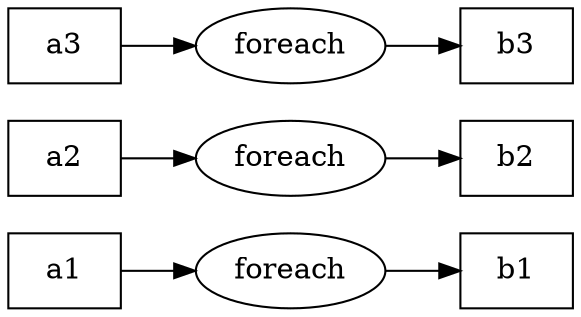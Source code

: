 digraph twoforeach  {
        rankdir=LR; 
        a1 [shape="box"]
        a2 [shape="box"]
        a3 [shape="box"]
        b1 [shape="box"]
        b2 [shape="box"]
        b3 [shape="box"]
        foreach1 [shape="ellipse", label="foreach"]
        foreach2 [shape="ellipse", label="foreach"]
        foreach3 [shape="ellipse", label="foreach"]
        a3->foreach3->b3;
        a2->foreach2->b2;
        a1->foreach1->b1;
}
